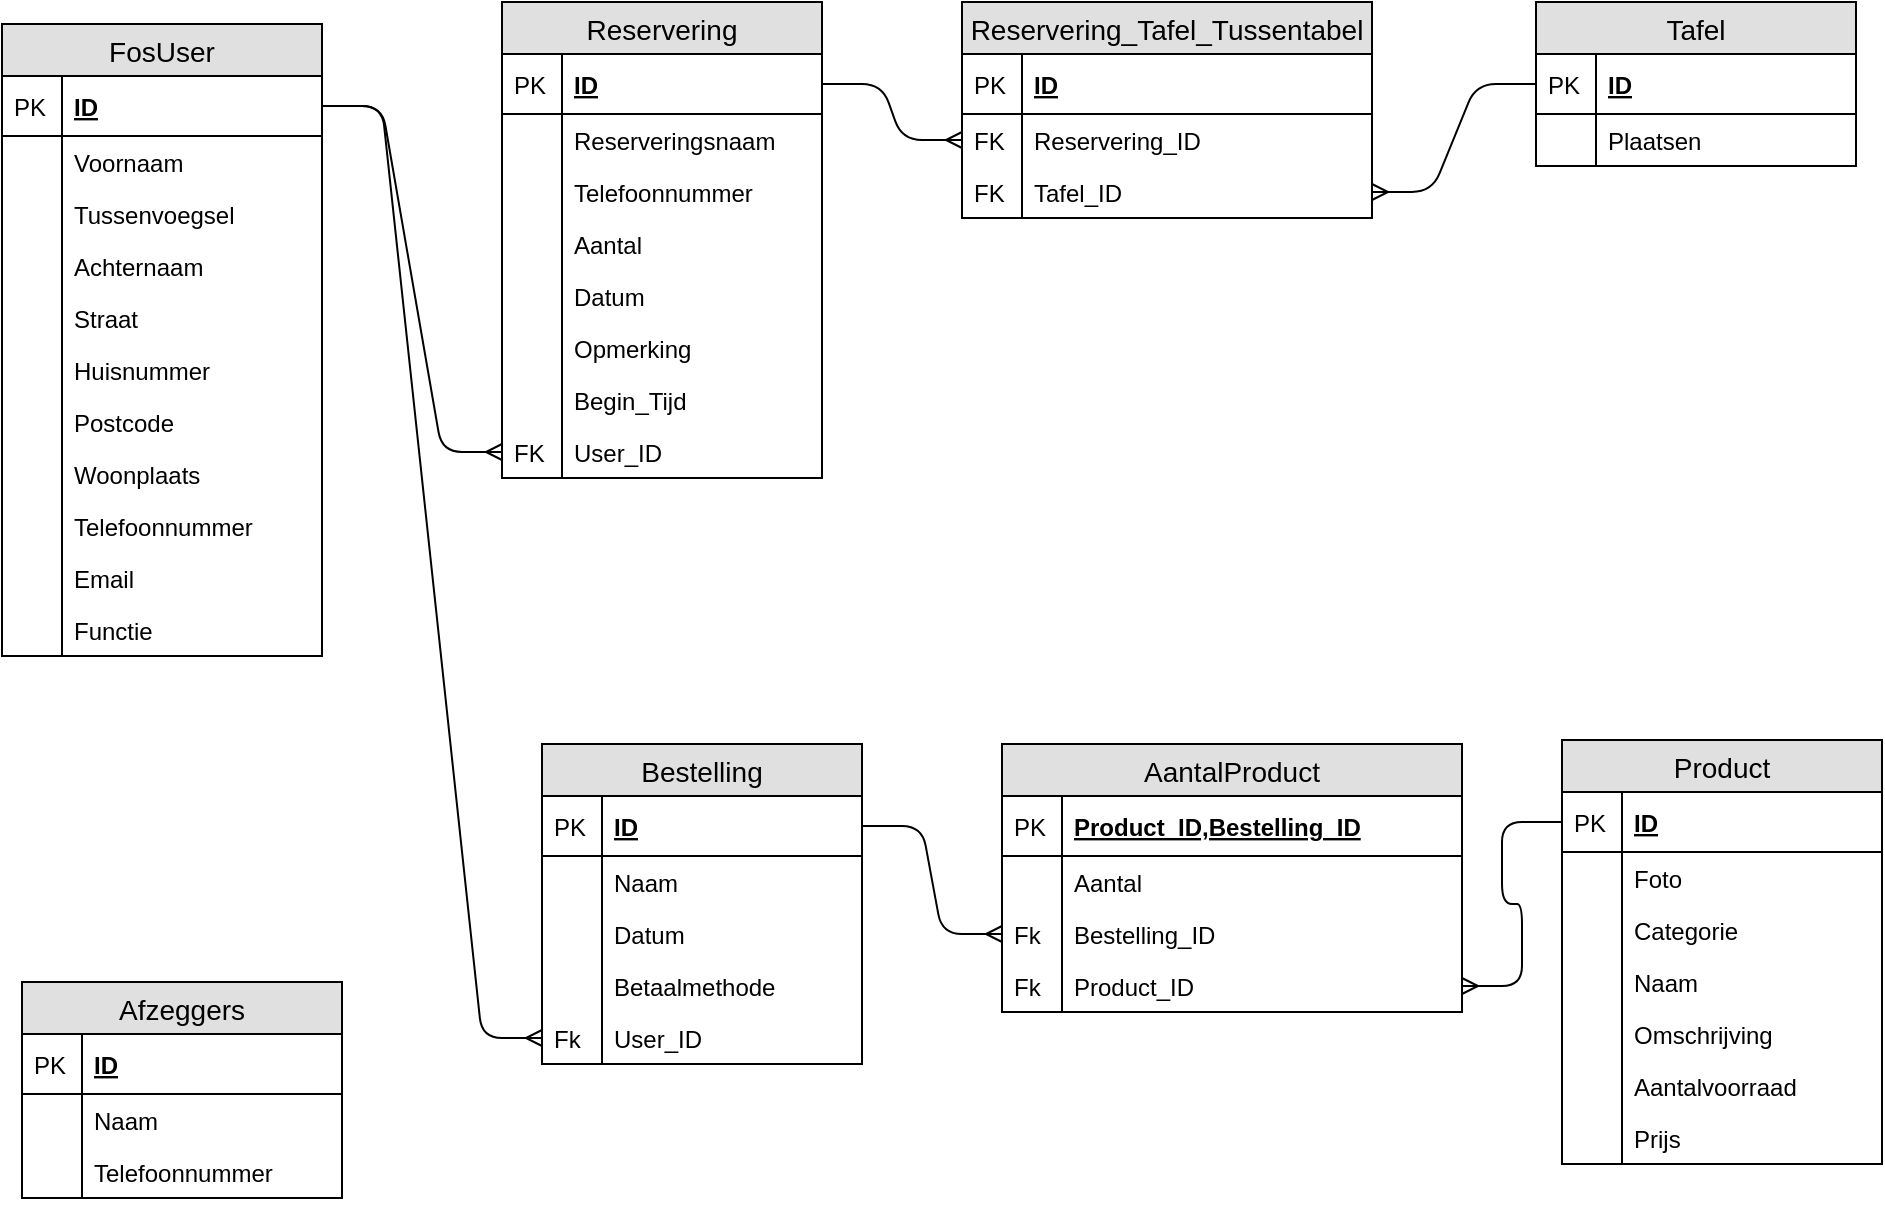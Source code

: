 <mxfile version="12.1.9" type="device" pages="1"><diagram id="hl3ETKQMFnc_oUl8N7eg" name="Page-1"><mxGraphModel dx="1422" dy="713" grid="1" gridSize="10" guides="1" tooltips="1" connect="1" arrows="1" fold="1" page="1" pageScale="1" pageWidth="827" pageHeight="1169" math="0" shadow="0"><root><mxCell id="0"/><mxCell id="1" parent="0"/><mxCell id="0iCzsdy9Hvon8JT16Tzr-1" value="FosUser" style="swimlane;fontStyle=0;childLayout=stackLayout;horizontal=1;startSize=26;fillColor=#e0e0e0;horizontalStack=0;resizeParent=1;resizeParentMax=0;resizeLast=0;collapsible=1;marginBottom=0;swimlaneFillColor=#ffffff;align=center;fontSize=14;" parent="1" vertex="1"><mxGeometry x="60" y="40" width="160" height="316" as="geometry"/></mxCell><mxCell id="0iCzsdy9Hvon8JT16Tzr-2" value="ID" style="shape=partialRectangle;top=0;left=0;right=0;bottom=1;align=left;verticalAlign=middle;fillColor=none;spacingLeft=34;spacingRight=4;overflow=hidden;rotatable=0;points=[[0,0.5],[1,0.5]];portConstraint=eastwest;dropTarget=0;fontStyle=5;fontSize=12;" parent="0iCzsdy9Hvon8JT16Tzr-1" vertex="1"><mxGeometry y="26" width="160" height="30" as="geometry"/></mxCell><mxCell id="0iCzsdy9Hvon8JT16Tzr-3" value="PK" style="shape=partialRectangle;top=0;left=0;bottom=0;fillColor=none;align=left;verticalAlign=middle;spacingLeft=4;spacingRight=4;overflow=hidden;rotatable=0;points=[];portConstraint=eastwest;part=1;fontSize=12;" parent="0iCzsdy9Hvon8JT16Tzr-2" vertex="1" connectable="0"><mxGeometry width="30" height="30" as="geometry"/></mxCell><mxCell id="0iCzsdy9Hvon8JT16Tzr-4" value="Voornaam" style="shape=partialRectangle;top=0;left=0;right=0;bottom=0;align=left;verticalAlign=top;fillColor=none;spacingLeft=34;spacingRight=4;overflow=hidden;rotatable=0;points=[[0,0.5],[1,0.5]];portConstraint=eastwest;dropTarget=0;fontSize=12;" parent="0iCzsdy9Hvon8JT16Tzr-1" vertex="1"><mxGeometry y="56" width="160" height="26" as="geometry"/></mxCell><mxCell id="0iCzsdy9Hvon8JT16Tzr-5" value="" style="shape=partialRectangle;top=0;left=0;bottom=0;fillColor=none;align=left;verticalAlign=top;spacingLeft=4;spacingRight=4;overflow=hidden;rotatable=0;points=[];portConstraint=eastwest;part=1;fontSize=12;" parent="0iCzsdy9Hvon8JT16Tzr-4" vertex="1" connectable="0"><mxGeometry width="30" height="26" as="geometry"/></mxCell><mxCell id="0iCzsdy9Hvon8JT16Tzr-6" value="Tussenvoegsel" style="shape=partialRectangle;top=0;left=0;right=0;bottom=0;align=left;verticalAlign=top;fillColor=none;spacingLeft=34;spacingRight=4;overflow=hidden;rotatable=0;points=[[0,0.5],[1,0.5]];portConstraint=eastwest;dropTarget=0;fontSize=12;" parent="0iCzsdy9Hvon8JT16Tzr-1" vertex="1"><mxGeometry y="82" width="160" height="26" as="geometry"/></mxCell><mxCell id="0iCzsdy9Hvon8JT16Tzr-7" value="" style="shape=partialRectangle;top=0;left=0;bottom=0;fillColor=none;align=left;verticalAlign=top;spacingLeft=4;spacingRight=4;overflow=hidden;rotatable=0;points=[];portConstraint=eastwest;part=1;fontSize=12;" parent="0iCzsdy9Hvon8JT16Tzr-6" vertex="1" connectable="0"><mxGeometry width="30" height="26" as="geometry"/></mxCell><mxCell id="0iCzsdy9Hvon8JT16Tzr-8" value="Achternaam" style="shape=partialRectangle;top=0;left=0;right=0;bottom=0;align=left;verticalAlign=top;fillColor=none;spacingLeft=34;spacingRight=4;overflow=hidden;rotatable=0;points=[[0,0.5],[1,0.5]];portConstraint=eastwest;dropTarget=0;fontSize=12;" parent="0iCzsdy9Hvon8JT16Tzr-1" vertex="1"><mxGeometry y="108" width="160" height="26" as="geometry"/></mxCell><mxCell id="0iCzsdy9Hvon8JT16Tzr-9" value="" style="shape=partialRectangle;top=0;left=0;bottom=0;fillColor=none;align=left;verticalAlign=top;spacingLeft=4;spacingRight=4;overflow=hidden;rotatable=0;points=[];portConstraint=eastwest;part=1;fontSize=12;" parent="0iCzsdy9Hvon8JT16Tzr-8" vertex="1" connectable="0"><mxGeometry width="30" height="26" as="geometry"/></mxCell><mxCell id="0iCzsdy9Hvon8JT16Tzr-10" value="Straat" style="shape=partialRectangle;top=0;left=0;right=0;bottom=0;align=left;verticalAlign=top;fillColor=none;spacingLeft=34;spacingRight=4;overflow=hidden;rotatable=0;points=[[0,0.5],[1,0.5]];portConstraint=eastwest;dropTarget=0;fontSize=12;" parent="0iCzsdy9Hvon8JT16Tzr-1" vertex="1"><mxGeometry y="134" width="160" height="26" as="geometry"/></mxCell><mxCell id="0iCzsdy9Hvon8JT16Tzr-11" value="" style="shape=partialRectangle;top=0;left=0;bottom=0;fillColor=none;align=left;verticalAlign=top;spacingLeft=4;spacingRight=4;overflow=hidden;rotatable=0;points=[];portConstraint=eastwest;part=1;fontSize=12;" parent="0iCzsdy9Hvon8JT16Tzr-10" vertex="1" connectable="0"><mxGeometry width="30" height="26" as="geometry"/></mxCell><mxCell id="0iCzsdy9Hvon8JT16Tzr-12" value="Huisnummer" style="shape=partialRectangle;top=0;left=0;right=0;bottom=0;align=left;verticalAlign=top;fillColor=none;spacingLeft=34;spacingRight=4;overflow=hidden;rotatable=0;points=[[0,0.5],[1,0.5]];portConstraint=eastwest;dropTarget=0;fontSize=12;" parent="0iCzsdy9Hvon8JT16Tzr-1" vertex="1"><mxGeometry y="160" width="160" height="26" as="geometry"/></mxCell><mxCell id="0iCzsdy9Hvon8JT16Tzr-13" value="" style="shape=partialRectangle;top=0;left=0;bottom=0;fillColor=none;align=left;verticalAlign=top;spacingLeft=4;spacingRight=4;overflow=hidden;rotatable=0;points=[];portConstraint=eastwest;part=1;fontSize=12;" parent="0iCzsdy9Hvon8JT16Tzr-12" vertex="1" connectable="0"><mxGeometry width="30" height="26" as="geometry"/></mxCell><mxCell id="0iCzsdy9Hvon8JT16Tzr-14" value="Postcode" style="shape=partialRectangle;top=0;left=0;right=0;bottom=0;align=left;verticalAlign=top;fillColor=none;spacingLeft=34;spacingRight=4;overflow=hidden;rotatable=0;points=[[0,0.5],[1,0.5]];portConstraint=eastwest;dropTarget=0;fontSize=12;" parent="0iCzsdy9Hvon8JT16Tzr-1" vertex="1"><mxGeometry y="186" width="160" height="26" as="geometry"/></mxCell><mxCell id="0iCzsdy9Hvon8JT16Tzr-15" value="" style="shape=partialRectangle;top=0;left=0;bottom=0;fillColor=none;align=left;verticalAlign=top;spacingLeft=4;spacingRight=4;overflow=hidden;rotatable=0;points=[];portConstraint=eastwest;part=1;fontSize=12;" parent="0iCzsdy9Hvon8JT16Tzr-14" vertex="1" connectable="0"><mxGeometry width="30" height="26" as="geometry"/></mxCell><mxCell id="0iCzsdy9Hvon8JT16Tzr-16" value="Woonplaats" style="shape=partialRectangle;top=0;left=0;right=0;bottom=0;align=left;verticalAlign=top;fillColor=none;spacingLeft=34;spacingRight=4;overflow=hidden;rotatable=0;points=[[0,0.5],[1,0.5]];portConstraint=eastwest;dropTarget=0;fontSize=12;" parent="0iCzsdy9Hvon8JT16Tzr-1" vertex="1"><mxGeometry y="212" width="160" height="26" as="geometry"/></mxCell><mxCell id="0iCzsdy9Hvon8JT16Tzr-17" value="" style="shape=partialRectangle;top=0;left=0;bottom=0;fillColor=none;align=left;verticalAlign=top;spacingLeft=4;spacingRight=4;overflow=hidden;rotatable=0;points=[];portConstraint=eastwest;part=1;fontSize=12;" parent="0iCzsdy9Hvon8JT16Tzr-16" vertex="1" connectable="0"><mxGeometry width="30" height="26" as="geometry"/></mxCell><mxCell id="0iCzsdy9Hvon8JT16Tzr-18" value="Telefoonnummer" style="shape=partialRectangle;top=0;left=0;right=0;bottom=0;align=left;verticalAlign=top;fillColor=none;spacingLeft=34;spacingRight=4;overflow=hidden;rotatable=0;points=[[0,0.5],[1,0.5]];portConstraint=eastwest;dropTarget=0;fontSize=12;" parent="0iCzsdy9Hvon8JT16Tzr-1" vertex="1"><mxGeometry y="238" width="160" height="26" as="geometry"/></mxCell><mxCell id="0iCzsdy9Hvon8JT16Tzr-19" value="" style="shape=partialRectangle;top=0;left=0;bottom=0;fillColor=none;align=left;verticalAlign=top;spacingLeft=4;spacingRight=4;overflow=hidden;rotatable=0;points=[];portConstraint=eastwest;part=1;fontSize=12;" parent="0iCzsdy9Hvon8JT16Tzr-18" vertex="1" connectable="0"><mxGeometry width="30" height="26" as="geometry"/></mxCell><mxCell id="0iCzsdy9Hvon8JT16Tzr-20" value="Email" style="shape=partialRectangle;top=0;left=0;right=0;bottom=0;align=left;verticalAlign=top;fillColor=none;spacingLeft=34;spacingRight=4;overflow=hidden;rotatable=0;points=[[0,0.5],[1,0.5]];portConstraint=eastwest;dropTarget=0;fontSize=12;" parent="0iCzsdy9Hvon8JT16Tzr-1" vertex="1"><mxGeometry y="264" width="160" height="26" as="geometry"/></mxCell><mxCell id="0iCzsdy9Hvon8JT16Tzr-21" value="" style="shape=partialRectangle;top=0;left=0;bottom=0;fillColor=none;align=left;verticalAlign=top;spacingLeft=4;spacingRight=4;overflow=hidden;rotatable=0;points=[];portConstraint=eastwest;part=1;fontSize=12;" parent="0iCzsdy9Hvon8JT16Tzr-20" vertex="1" connectable="0"><mxGeometry width="30" height="26" as="geometry"/></mxCell><mxCell id="0iCzsdy9Hvon8JT16Tzr-22" value="Functie" style="shape=partialRectangle;top=0;left=0;right=0;bottom=0;align=left;verticalAlign=top;fillColor=none;spacingLeft=34;spacingRight=4;overflow=hidden;rotatable=0;points=[[0,0.5],[1,0.5]];portConstraint=eastwest;dropTarget=0;fontSize=12;" parent="0iCzsdy9Hvon8JT16Tzr-1" vertex="1"><mxGeometry y="290" width="160" height="26" as="geometry"/></mxCell><mxCell id="0iCzsdy9Hvon8JT16Tzr-23" value="" style="shape=partialRectangle;top=0;left=0;bottom=0;fillColor=none;align=left;verticalAlign=top;spacingLeft=4;spacingRight=4;overflow=hidden;rotatable=0;points=[];portConstraint=eastwest;part=1;fontSize=12;" parent="0iCzsdy9Hvon8JT16Tzr-22" vertex="1" connectable="0"><mxGeometry width="30" height="26" as="geometry"/></mxCell><mxCell id="0iCzsdy9Hvon8JT16Tzr-80" value="Bestelling" style="swimlane;fontStyle=0;childLayout=stackLayout;horizontal=1;startSize=26;fillColor=#e0e0e0;horizontalStack=0;resizeParent=1;resizeParentMax=0;resizeLast=0;collapsible=1;marginBottom=0;swimlaneFillColor=#ffffff;align=center;fontSize=14;" parent="1" vertex="1"><mxGeometry x="330" y="400" width="160" height="160" as="geometry"/></mxCell><mxCell id="0iCzsdy9Hvon8JT16Tzr-81" value="ID" style="shape=partialRectangle;top=0;left=0;right=0;bottom=1;align=left;verticalAlign=middle;fillColor=none;spacingLeft=34;spacingRight=4;overflow=hidden;rotatable=0;points=[[0,0.5],[1,0.5]];portConstraint=eastwest;dropTarget=0;fontStyle=5;fontSize=12;" parent="0iCzsdy9Hvon8JT16Tzr-80" vertex="1"><mxGeometry y="26" width="160" height="30" as="geometry"/></mxCell><mxCell id="0iCzsdy9Hvon8JT16Tzr-82" value="PK" style="shape=partialRectangle;top=0;left=0;bottom=0;fillColor=none;align=left;verticalAlign=middle;spacingLeft=4;spacingRight=4;overflow=hidden;rotatable=0;points=[];portConstraint=eastwest;part=1;fontSize=12;" parent="0iCzsdy9Hvon8JT16Tzr-81" vertex="1" connectable="0"><mxGeometry width="30" height="30" as="geometry"/></mxCell><mxCell id="0iCzsdy9Hvon8JT16Tzr-83" value="Naam" style="shape=partialRectangle;top=0;left=0;right=0;bottom=0;align=left;verticalAlign=top;fillColor=none;spacingLeft=34;spacingRight=4;overflow=hidden;rotatable=0;points=[[0,0.5],[1,0.5]];portConstraint=eastwest;dropTarget=0;fontSize=12;" parent="0iCzsdy9Hvon8JT16Tzr-80" vertex="1"><mxGeometry y="56" width="160" height="26" as="geometry"/></mxCell><mxCell id="0iCzsdy9Hvon8JT16Tzr-84" value="" style="shape=partialRectangle;top=0;left=0;bottom=0;fillColor=none;align=left;verticalAlign=top;spacingLeft=4;spacingRight=4;overflow=hidden;rotatable=0;points=[];portConstraint=eastwest;part=1;fontSize=12;" parent="0iCzsdy9Hvon8JT16Tzr-83" vertex="1" connectable="0"><mxGeometry width="30" height="26" as="geometry"/></mxCell><mxCell id="0iCzsdy9Hvon8JT16Tzr-85" value="Datum" style="shape=partialRectangle;top=0;left=0;right=0;bottom=0;align=left;verticalAlign=top;fillColor=none;spacingLeft=34;spacingRight=4;overflow=hidden;rotatable=0;points=[[0,0.5],[1,0.5]];portConstraint=eastwest;dropTarget=0;fontSize=12;" parent="0iCzsdy9Hvon8JT16Tzr-80" vertex="1"><mxGeometry y="82" width="160" height="26" as="geometry"/></mxCell><mxCell id="0iCzsdy9Hvon8JT16Tzr-86" value="" style="shape=partialRectangle;top=0;left=0;bottom=0;fillColor=none;align=left;verticalAlign=top;spacingLeft=4;spacingRight=4;overflow=hidden;rotatable=0;points=[];portConstraint=eastwest;part=1;fontSize=12;" parent="0iCzsdy9Hvon8JT16Tzr-85" vertex="1" connectable="0"><mxGeometry width="30" height="26" as="geometry"/></mxCell><mxCell id="0iCzsdy9Hvon8JT16Tzr-177" value="Betaalmethode" style="shape=partialRectangle;top=0;left=0;right=0;bottom=0;align=left;verticalAlign=top;fillColor=none;spacingLeft=34;spacingRight=4;overflow=hidden;rotatable=0;points=[[0,0.5],[1,0.5]];portConstraint=eastwest;dropTarget=0;fontSize=12;" parent="0iCzsdy9Hvon8JT16Tzr-80" vertex="1"><mxGeometry y="108" width="160" height="26" as="geometry"/></mxCell><mxCell id="0iCzsdy9Hvon8JT16Tzr-178" value="" style="shape=partialRectangle;top=0;left=0;bottom=0;fillColor=none;align=left;verticalAlign=top;spacingLeft=4;spacingRight=4;overflow=hidden;rotatable=0;points=[];portConstraint=eastwest;part=1;fontSize=12;" parent="0iCzsdy9Hvon8JT16Tzr-177" vertex="1" connectable="0"><mxGeometry width="30" height="26" as="geometry"/></mxCell><mxCell id="0iCzsdy9Hvon8JT16Tzr-87" value="User_ID" style="shape=partialRectangle;top=0;left=0;right=0;bottom=0;align=left;verticalAlign=top;fillColor=none;spacingLeft=34;spacingRight=4;overflow=hidden;rotatable=0;points=[[0,0.5],[1,0.5]];portConstraint=eastwest;dropTarget=0;fontSize=12;" parent="0iCzsdy9Hvon8JT16Tzr-80" vertex="1"><mxGeometry y="134" width="160" height="26" as="geometry"/></mxCell><mxCell id="0iCzsdy9Hvon8JT16Tzr-88" value="Fk" style="shape=partialRectangle;top=0;left=0;bottom=0;fillColor=none;align=left;verticalAlign=top;spacingLeft=4;spacingRight=4;overflow=hidden;rotatable=0;points=[];portConstraint=eastwest;part=1;fontSize=12;" parent="0iCzsdy9Hvon8JT16Tzr-87" vertex="1" connectable="0"><mxGeometry width="30" height="26" as="geometry"/></mxCell><mxCell id="0iCzsdy9Hvon8JT16Tzr-93" value="Reservering" style="swimlane;fontStyle=0;childLayout=stackLayout;horizontal=1;startSize=26;fillColor=#e0e0e0;horizontalStack=0;resizeParent=1;resizeParentMax=0;resizeLast=0;collapsible=1;marginBottom=0;swimlaneFillColor=#ffffff;align=center;fontSize=14;" parent="1" vertex="1"><mxGeometry x="310" y="29" width="160" height="238" as="geometry"/></mxCell><mxCell id="0iCzsdy9Hvon8JT16Tzr-94" value="ID" style="shape=partialRectangle;top=0;left=0;right=0;bottom=1;align=left;verticalAlign=middle;fillColor=none;spacingLeft=34;spacingRight=4;overflow=hidden;rotatable=0;points=[[0,0.5],[1,0.5]];portConstraint=eastwest;dropTarget=0;fontStyle=5;fontSize=12;" parent="0iCzsdy9Hvon8JT16Tzr-93" vertex="1"><mxGeometry y="26" width="160" height="30" as="geometry"/></mxCell><mxCell id="0iCzsdy9Hvon8JT16Tzr-95" value="PK" style="shape=partialRectangle;top=0;left=0;bottom=0;fillColor=none;align=left;verticalAlign=middle;spacingLeft=4;spacingRight=4;overflow=hidden;rotatable=0;points=[];portConstraint=eastwest;part=1;fontSize=12;" parent="0iCzsdy9Hvon8JT16Tzr-94" vertex="1" connectable="0"><mxGeometry width="30" height="30" as="geometry"/></mxCell><mxCell id="0iCzsdy9Hvon8JT16Tzr-96" value="Reserveringsnaam" style="shape=partialRectangle;top=0;left=0;right=0;bottom=0;align=left;verticalAlign=top;fillColor=none;spacingLeft=34;spacingRight=4;overflow=hidden;rotatable=0;points=[[0,0.5],[1,0.5]];portConstraint=eastwest;dropTarget=0;fontSize=12;" parent="0iCzsdy9Hvon8JT16Tzr-93" vertex="1"><mxGeometry y="56" width="160" height="26" as="geometry"/></mxCell><mxCell id="0iCzsdy9Hvon8JT16Tzr-97" value="" style="shape=partialRectangle;top=0;left=0;bottom=0;fillColor=none;align=left;verticalAlign=top;spacingLeft=4;spacingRight=4;overflow=hidden;rotatable=0;points=[];portConstraint=eastwest;part=1;fontSize=12;" parent="0iCzsdy9Hvon8JT16Tzr-96" vertex="1" connectable="0"><mxGeometry width="30" height="26" as="geometry"/></mxCell><mxCell id="VMaY3PfmlZ7DtYV8_K7K-1" value="Telefoonnummer" style="shape=partialRectangle;top=0;left=0;right=0;bottom=0;align=left;verticalAlign=top;fillColor=none;spacingLeft=34;spacingRight=4;overflow=hidden;rotatable=0;points=[[0,0.5],[1,0.5]];portConstraint=eastwest;dropTarget=0;fontSize=12;" vertex="1" parent="0iCzsdy9Hvon8JT16Tzr-93"><mxGeometry y="82" width="160" height="26" as="geometry"/></mxCell><mxCell id="VMaY3PfmlZ7DtYV8_K7K-2" value="" style="shape=partialRectangle;top=0;left=0;bottom=0;fillColor=none;align=left;verticalAlign=top;spacingLeft=4;spacingRight=4;overflow=hidden;rotatable=0;points=[];portConstraint=eastwest;part=1;fontSize=12;" vertex="1" connectable="0" parent="VMaY3PfmlZ7DtYV8_K7K-1"><mxGeometry width="30" height="26" as="geometry"/></mxCell><mxCell id="0iCzsdy9Hvon8JT16Tzr-173" value="Aantal" style="shape=partialRectangle;top=0;left=0;right=0;bottom=0;align=left;verticalAlign=top;fillColor=none;spacingLeft=34;spacingRight=4;overflow=hidden;rotatable=0;points=[[0,0.5],[1,0.5]];portConstraint=eastwest;dropTarget=0;fontSize=12;" parent="0iCzsdy9Hvon8JT16Tzr-93" vertex="1"><mxGeometry y="108" width="160" height="26" as="geometry"/></mxCell><mxCell id="0iCzsdy9Hvon8JT16Tzr-174" value="" style="shape=partialRectangle;top=0;left=0;bottom=0;fillColor=none;align=left;verticalAlign=top;spacingLeft=4;spacingRight=4;overflow=hidden;rotatable=0;points=[];portConstraint=eastwest;part=1;fontSize=12;" parent="0iCzsdy9Hvon8JT16Tzr-173" vertex="1" connectable="0"><mxGeometry width="30" height="26" as="geometry"/></mxCell><mxCell id="0iCzsdy9Hvon8JT16Tzr-171" value="Datum" style="shape=partialRectangle;top=0;left=0;right=0;bottom=0;align=left;verticalAlign=top;fillColor=none;spacingLeft=34;spacingRight=4;overflow=hidden;rotatable=0;points=[[0,0.5],[1,0.5]];portConstraint=eastwest;dropTarget=0;fontSize=12;" parent="0iCzsdy9Hvon8JT16Tzr-93" vertex="1"><mxGeometry y="134" width="160" height="26" as="geometry"/></mxCell><mxCell id="0iCzsdy9Hvon8JT16Tzr-172" value="" style="shape=partialRectangle;top=0;left=0;bottom=0;fillColor=none;align=left;verticalAlign=top;spacingLeft=4;spacingRight=4;overflow=hidden;rotatable=0;points=[];portConstraint=eastwest;part=1;fontSize=12;" parent="0iCzsdy9Hvon8JT16Tzr-171" vertex="1" connectable="0"><mxGeometry width="30" height="26" as="geometry"/></mxCell><mxCell id="0iCzsdy9Hvon8JT16Tzr-175" value="Opmerking" style="shape=partialRectangle;top=0;left=0;right=0;bottom=0;align=left;verticalAlign=top;fillColor=none;spacingLeft=34;spacingRight=4;overflow=hidden;rotatable=0;points=[[0,0.5],[1,0.5]];portConstraint=eastwest;dropTarget=0;fontSize=12;" parent="0iCzsdy9Hvon8JT16Tzr-93" vertex="1"><mxGeometry y="160" width="160" height="26" as="geometry"/></mxCell><mxCell id="0iCzsdy9Hvon8JT16Tzr-176" value="" style="shape=partialRectangle;top=0;left=0;bottom=0;fillColor=none;align=left;verticalAlign=top;spacingLeft=4;spacingRight=4;overflow=hidden;rotatable=0;points=[];portConstraint=eastwest;part=1;fontSize=12;" parent="0iCzsdy9Hvon8JT16Tzr-175" vertex="1" connectable="0"><mxGeometry width="30" height="26" as="geometry"/></mxCell><mxCell id="0iCzsdy9Hvon8JT16Tzr-98" value="Begin_Tijd" style="shape=partialRectangle;top=0;left=0;right=0;bottom=0;align=left;verticalAlign=top;fillColor=none;spacingLeft=34;spacingRight=4;overflow=hidden;rotatable=0;points=[[0,0.5],[1,0.5]];portConstraint=eastwest;dropTarget=0;fontSize=12;" parent="0iCzsdy9Hvon8JT16Tzr-93" vertex="1"><mxGeometry y="186" width="160" height="26" as="geometry"/></mxCell><mxCell id="0iCzsdy9Hvon8JT16Tzr-99" value="" style="shape=partialRectangle;top=0;left=0;bottom=0;fillColor=none;align=left;verticalAlign=top;spacingLeft=4;spacingRight=4;overflow=hidden;rotatable=0;points=[];portConstraint=eastwest;part=1;fontSize=12;" parent="0iCzsdy9Hvon8JT16Tzr-98" vertex="1" connectable="0"><mxGeometry width="30" height="26" as="geometry"/></mxCell><mxCell id="0iCzsdy9Hvon8JT16Tzr-100" value="User_ID" style="shape=partialRectangle;top=0;left=0;right=0;bottom=0;align=left;verticalAlign=top;fillColor=none;spacingLeft=34;spacingRight=4;overflow=hidden;rotatable=0;points=[[0,0.5],[1,0.5]];portConstraint=eastwest;dropTarget=0;fontSize=12;" parent="0iCzsdy9Hvon8JT16Tzr-93" vertex="1"><mxGeometry y="212" width="160" height="26" as="geometry"/></mxCell><mxCell id="0iCzsdy9Hvon8JT16Tzr-101" value="FK" style="shape=partialRectangle;top=0;left=0;bottom=0;fillColor=none;align=left;verticalAlign=top;spacingLeft=4;spacingRight=4;overflow=hidden;rotatable=0;points=[];portConstraint=eastwest;part=1;fontSize=12;" parent="0iCzsdy9Hvon8JT16Tzr-100" vertex="1" connectable="0"><mxGeometry width="30" height="26" as="geometry"/></mxCell><mxCell id="0iCzsdy9Hvon8JT16Tzr-104" value="Tafel" style="swimlane;fontStyle=0;childLayout=stackLayout;horizontal=1;startSize=26;fillColor=#e0e0e0;horizontalStack=0;resizeParent=1;resizeParentMax=0;resizeLast=0;collapsible=1;marginBottom=0;swimlaneFillColor=#ffffff;align=center;fontSize=14;" parent="1" vertex="1"><mxGeometry x="827" y="29" width="160" height="82" as="geometry"/></mxCell><mxCell id="0iCzsdy9Hvon8JT16Tzr-105" value="ID" style="shape=partialRectangle;top=0;left=0;right=0;bottom=1;align=left;verticalAlign=middle;fillColor=none;spacingLeft=34;spacingRight=4;overflow=hidden;rotatable=0;points=[[0,0.5],[1,0.5]];portConstraint=eastwest;dropTarget=0;fontStyle=5;fontSize=12;" parent="0iCzsdy9Hvon8JT16Tzr-104" vertex="1"><mxGeometry y="26" width="160" height="30" as="geometry"/></mxCell><mxCell id="0iCzsdy9Hvon8JT16Tzr-106" value="PK" style="shape=partialRectangle;top=0;left=0;bottom=0;fillColor=none;align=left;verticalAlign=middle;spacingLeft=4;spacingRight=4;overflow=hidden;rotatable=0;points=[];portConstraint=eastwest;part=1;fontSize=12;" parent="0iCzsdy9Hvon8JT16Tzr-105" vertex="1" connectable="0"><mxGeometry width="30" height="30" as="geometry"/></mxCell><mxCell id="0iCzsdy9Hvon8JT16Tzr-107" value="Plaatsen" style="shape=partialRectangle;top=0;left=0;right=0;bottom=0;align=left;verticalAlign=top;fillColor=none;spacingLeft=34;spacingRight=4;overflow=hidden;rotatable=0;points=[[0,0.5],[1,0.5]];portConstraint=eastwest;dropTarget=0;fontSize=12;" parent="0iCzsdy9Hvon8JT16Tzr-104" vertex="1"><mxGeometry y="56" width="160" height="26" as="geometry"/></mxCell><mxCell id="0iCzsdy9Hvon8JT16Tzr-108" value="" style="shape=partialRectangle;top=0;left=0;bottom=0;fillColor=none;align=left;verticalAlign=top;spacingLeft=4;spacingRight=4;overflow=hidden;rotatable=0;points=[];portConstraint=eastwest;part=1;fontSize=12;" parent="0iCzsdy9Hvon8JT16Tzr-107" vertex="1" connectable="0"><mxGeometry width="30" height="26" as="geometry"/></mxCell><mxCell id="0iCzsdy9Hvon8JT16Tzr-115" value="Product" style="swimlane;fontStyle=0;childLayout=stackLayout;horizontal=1;startSize=26;fillColor=#e0e0e0;horizontalStack=0;resizeParent=1;resizeParentMax=0;resizeLast=0;collapsible=1;marginBottom=0;swimlaneFillColor=#ffffff;align=center;fontSize=14;" parent="1" vertex="1"><mxGeometry x="840" y="398" width="160" height="212" as="geometry"/></mxCell><mxCell id="0iCzsdy9Hvon8JT16Tzr-116" value="ID" style="shape=partialRectangle;top=0;left=0;right=0;bottom=1;align=left;verticalAlign=middle;fillColor=none;spacingLeft=34;spacingRight=4;overflow=hidden;rotatable=0;points=[[0,0.5],[1,0.5]];portConstraint=eastwest;dropTarget=0;fontStyle=5;fontSize=12;" parent="0iCzsdy9Hvon8JT16Tzr-115" vertex="1"><mxGeometry y="26" width="160" height="30" as="geometry"/></mxCell><mxCell id="0iCzsdy9Hvon8JT16Tzr-117" value="PK" style="shape=partialRectangle;top=0;left=0;bottom=0;fillColor=none;align=left;verticalAlign=middle;spacingLeft=4;spacingRight=4;overflow=hidden;rotatable=0;points=[];portConstraint=eastwest;part=1;fontSize=12;" parent="0iCzsdy9Hvon8JT16Tzr-116" vertex="1" connectable="0"><mxGeometry width="30" height="30" as="geometry"/></mxCell><mxCell id="0iCzsdy9Hvon8JT16Tzr-118" value="Foto" style="shape=partialRectangle;top=0;left=0;right=0;bottom=0;align=left;verticalAlign=top;fillColor=none;spacingLeft=34;spacingRight=4;overflow=hidden;rotatable=0;points=[[0,0.5],[1,0.5]];portConstraint=eastwest;dropTarget=0;fontSize=12;" parent="0iCzsdy9Hvon8JT16Tzr-115" vertex="1"><mxGeometry y="56" width="160" height="26" as="geometry"/></mxCell><mxCell id="0iCzsdy9Hvon8JT16Tzr-119" value="" style="shape=partialRectangle;top=0;left=0;bottom=0;fillColor=none;align=left;verticalAlign=top;spacingLeft=4;spacingRight=4;overflow=hidden;rotatable=0;points=[];portConstraint=eastwest;part=1;fontSize=12;" parent="0iCzsdy9Hvon8JT16Tzr-118" vertex="1" connectable="0"><mxGeometry width="30" height="26" as="geometry"/></mxCell><mxCell id="VMaY3PfmlZ7DtYV8_K7K-5" value="Categorie" style="shape=partialRectangle;top=0;left=0;right=0;bottom=0;align=left;verticalAlign=top;fillColor=none;spacingLeft=34;spacingRight=4;overflow=hidden;rotatable=0;points=[[0,0.5],[1,0.5]];portConstraint=eastwest;dropTarget=0;fontSize=12;" vertex="1" parent="0iCzsdy9Hvon8JT16Tzr-115"><mxGeometry y="82" width="160" height="26" as="geometry"/></mxCell><mxCell id="VMaY3PfmlZ7DtYV8_K7K-6" value="" style="shape=partialRectangle;top=0;left=0;bottom=0;fillColor=none;align=left;verticalAlign=top;spacingLeft=4;spacingRight=4;overflow=hidden;rotatable=0;points=[];portConstraint=eastwest;part=1;fontSize=12;" vertex="1" connectable="0" parent="VMaY3PfmlZ7DtYV8_K7K-5"><mxGeometry width="30" height="26" as="geometry"/></mxCell><mxCell id="0iCzsdy9Hvon8JT16Tzr-120" value="Naam" style="shape=partialRectangle;top=0;left=0;right=0;bottom=0;align=left;verticalAlign=top;fillColor=none;spacingLeft=34;spacingRight=4;overflow=hidden;rotatable=0;points=[[0,0.5],[1,0.5]];portConstraint=eastwest;dropTarget=0;fontSize=12;" parent="0iCzsdy9Hvon8JT16Tzr-115" vertex="1"><mxGeometry y="108" width="160" height="26" as="geometry"/></mxCell><mxCell id="0iCzsdy9Hvon8JT16Tzr-121" value="" style="shape=partialRectangle;top=0;left=0;bottom=0;fillColor=none;align=left;verticalAlign=top;spacingLeft=4;spacingRight=4;overflow=hidden;rotatable=0;points=[];portConstraint=eastwest;part=1;fontSize=12;" parent="0iCzsdy9Hvon8JT16Tzr-120" vertex="1" connectable="0"><mxGeometry width="30" height="26" as="geometry"/></mxCell><mxCell id="0iCzsdy9Hvon8JT16Tzr-122" value="Omschrijving" style="shape=partialRectangle;top=0;left=0;right=0;bottom=0;align=left;verticalAlign=top;fillColor=none;spacingLeft=34;spacingRight=4;overflow=hidden;rotatable=0;points=[[0,0.5],[1,0.5]];portConstraint=eastwest;dropTarget=0;fontSize=12;" parent="0iCzsdy9Hvon8JT16Tzr-115" vertex="1"><mxGeometry y="134" width="160" height="26" as="geometry"/></mxCell><mxCell id="0iCzsdy9Hvon8JT16Tzr-123" value="" style="shape=partialRectangle;top=0;left=0;bottom=0;fillColor=none;align=left;verticalAlign=top;spacingLeft=4;spacingRight=4;overflow=hidden;rotatable=0;points=[];portConstraint=eastwest;part=1;fontSize=12;" parent="0iCzsdy9Hvon8JT16Tzr-122" vertex="1" connectable="0"><mxGeometry width="30" height="26" as="geometry"/></mxCell><mxCell id="VMaY3PfmlZ7DtYV8_K7K-3" value="Aantalvoorraad" style="shape=partialRectangle;top=0;left=0;right=0;bottom=0;align=left;verticalAlign=top;fillColor=none;spacingLeft=34;spacingRight=4;overflow=hidden;rotatable=0;points=[[0,0.5],[1,0.5]];portConstraint=eastwest;dropTarget=0;fontSize=12;" vertex="1" parent="0iCzsdy9Hvon8JT16Tzr-115"><mxGeometry y="160" width="160" height="26" as="geometry"/></mxCell><mxCell id="VMaY3PfmlZ7DtYV8_K7K-4" value="" style="shape=partialRectangle;top=0;left=0;bottom=0;fillColor=none;align=left;verticalAlign=top;spacingLeft=4;spacingRight=4;overflow=hidden;rotatable=0;points=[];portConstraint=eastwest;part=1;fontSize=12;" vertex="1" connectable="0" parent="VMaY3PfmlZ7DtYV8_K7K-3"><mxGeometry width="30" height="26" as="geometry"/></mxCell><mxCell id="0iCzsdy9Hvon8JT16Tzr-137" value="Prijs" style="shape=partialRectangle;top=0;left=0;right=0;bottom=0;align=left;verticalAlign=top;fillColor=none;spacingLeft=34;spacingRight=4;overflow=hidden;rotatable=0;points=[[0,0.5],[1,0.5]];portConstraint=eastwest;dropTarget=0;fontSize=12;" parent="0iCzsdy9Hvon8JT16Tzr-115" vertex="1"><mxGeometry y="186" width="160" height="26" as="geometry"/></mxCell><mxCell id="0iCzsdy9Hvon8JT16Tzr-138" value="" style="shape=partialRectangle;top=0;left=0;bottom=0;fillColor=none;align=left;verticalAlign=top;spacingLeft=4;spacingRight=4;overflow=hidden;rotatable=0;points=[];portConstraint=eastwest;part=1;fontSize=12;" parent="0iCzsdy9Hvon8JT16Tzr-137" vertex="1" connectable="0"><mxGeometry width="30" height="26" as="geometry"/></mxCell><mxCell id="0iCzsdy9Hvon8JT16Tzr-139" value="AantalProduct" style="swimlane;fontStyle=0;childLayout=stackLayout;horizontal=1;startSize=26;fillColor=#e0e0e0;horizontalStack=0;resizeParent=1;resizeParentMax=0;resizeLast=0;collapsible=1;marginBottom=0;swimlaneFillColor=#ffffff;align=center;fontSize=14;" parent="1" vertex="1"><mxGeometry x="560" y="400" width="230" height="134" as="geometry"/></mxCell><mxCell id="0iCzsdy9Hvon8JT16Tzr-140" value="Product_ID,Bestelling_ID" style="shape=partialRectangle;top=0;left=0;right=0;bottom=1;align=left;verticalAlign=middle;fillColor=none;spacingLeft=34;spacingRight=4;overflow=hidden;rotatable=0;points=[[0,0.5],[1,0.5]];portConstraint=eastwest;dropTarget=0;fontStyle=5;fontSize=12;" parent="0iCzsdy9Hvon8JT16Tzr-139" vertex="1"><mxGeometry y="26" width="230" height="30" as="geometry"/></mxCell><mxCell id="0iCzsdy9Hvon8JT16Tzr-141" value="PK" style="shape=partialRectangle;top=0;left=0;bottom=0;fillColor=none;align=left;verticalAlign=middle;spacingLeft=4;spacingRight=4;overflow=hidden;rotatable=0;points=[];portConstraint=eastwest;part=1;fontSize=12;" parent="0iCzsdy9Hvon8JT16Tzr-140" vertex="1" connectable="0"><mxGeometry width="30" height="30" as="geometry"/></mxCell><mxCell id="VMaY3PfmlZ7DtYV8_K7K-31" value="Aantal" style="shape=partialRectangle;top=0;left=0;right=0;bottom=0;align=left;verticalAlign=top;fillColor=none;spacingLeft=34;spacingRight=4;overflow=hidden;rotatable=0;points=[[0,0.5],[1,0.5]];portConstraint=eastwest;dropTarget=0;fontSize=12;" vertex="1" parent="0iCzsdy9Hvon8JT16Tzr-139"><mxGeometry y="56" width="230" height="26" as="geometry"/></mxCell><mxCell id="VMaY3PfmlZ7DtYV8_K7K-32" value="" style="shape=partialRectangle;top=0;left=0;bottom=0;fillColor=none;align=left;verticalAlign=top;spacingLeft=4;spacingRight=4;overflow=hidden;rotatable=0;points=[];portConstraint=eastwest;part=1;fontSize=12;" vertex="1" connectable="0" parent="VMaY3PfmlZ7DtYV8_K7K-31"><mxGeometry width="30" height="26" as="geometry"/></mxCell><mxCell id="0iCzsdy9Hvon8JT16Tzr-148" value="Bestelling_ID" style="shape=partialRectangle;top=0;left=0;right=0;bottom=0;align=left;verticalAlign=top;fillColor=none;spacingLeft=34;spacingRight=4;overflow=hidden;rotatable=0;points=[[0,0.5],[1,0.5]];portConstraint=eastwest;dropTarget=0;fontSize=12;" parent="0iCzsdy9Hvon8JT16Tzr-139" vertex="1"><mxGeometry y="82" width="230" height="26" as="geometry"/></mxCell><mxCell id="0iCzsdy9Hvon8JT16Tzr-149" value="Fk" style="shape=partialRectangle;top=0;left=0;bottom=0;fillColor=none;align=left;verticalAlign=top;spacingLeft=4;spacingRight=4;overflow=hidden;rotatable=0;points=[];portConstraint=eastwest;part=1;fontSize=12;" parent="0iCzsdy9Hvon8JT16Tzr-148" vertex="1" connectable="0"><mxGeometry width="30" height="26" as="geometry"/></mxCell><mxCell id="0iCzsdy9Hvon8JT16Tzr-150" value="Product_ID" style="shape=partialRectangle;top=0;left=0;right=0;bottom=0;align=left;verticalAlign=top;fillColor=none;spacingLeft=34;spacingRight=4;overflow=hidden;rotatable=0;points=[[0,0.5],[1,0.5]];portConstraint=eastwest;dropTarget=0;fontSize=12;" parent="0iCzsdy9Hvon8JT16Tzr-139" vertex="1"><mxGeometry y="108" width="230" height="26" as="geometry"/></mxCell><mxCell id="0iCzsdy9Hvon8JT16Tzr-151" value="Fk" style="shape=partialRectangle;top=0;left=0;bottom=0;fillColor=none;align=left;verticalAlign=top;spacingLeft=4;spacingRight=4;overflow=hidden;rotatable=0;points=[];portConstraint=eastwest;part=1;fontSize=12;" parent="0iCzsdy9Hvon8JT16Tzr-150" vertex="1" connectable="0"><mxGeometry width="30" height="26" as="geometry"/></mxCell><mxCell id="0iCzsdy9Hvon8JT16Tzr-152" value="Reservering_Tafel_Tussentabel" style="swimlane;fontStyle=0;childLayout=stackLayout;horizontal=1;startSize=26;fillColor=#e0e0e0;horizontalStack=0;resizeParent=1;resizeParentMax=0;resizeLast=0;collapsible=1;marginBottom=0;swimlaneFillColor=#ffffff;align=center;fontSize=14;" parent="1" vertex="1"><mxGeometry x="540" y="29" width="205" height="108" as="geometry"/></mxCell><mxCell id="0iCzsdy9Hvon8JT16Tzr-153" value="ID" style="shape=partialRectangle;top=0;left=0;right=0;bottom=1;align=left;verticalAlign=middle;fillColor=none;spacingLeft=34;spacingRight=4;overflow=hidden;rotatable=0;points=[[0,0.5],[1,0.5]];portConstraint=eastwest;dropTarget=0;fontStyle=5;fontSize=12;" parent="0iCzsdy9Hvon8JT16Tzr-152" vertex="1"><mxGeometry y="26" width="205" height="30" as="geometry"/></mxCell><mxCell id="0iCzsdy9Hvon8JT16Tzr-154" value="PK" style="shape=partialRectangle;top=0;left=0;bottom=0;fillColor=none;align=left;verticalAlign=middle;spacingLeft=4;spacingRight=4;overflow=hidden;rotatable=0;points=[];portConstraint=eastwest;part=1;fontSize=12;" parent="0iCzsdy9Hvon8JT16Tzr-153" vertex="1" connectable="0"><mxGeometry width="30" height="30" as="geometry"/></mxCell><mxCell id="0iCzsdy9Hvon8JT16Tzr-155" value="Reservering_ID" style="shape=partialRectangle;top=0;left=0;right=0;bottom=0;align=left;verticalAlign=top;fillColor=none;spacingLeft=34;spacingRight=4;overflow=hidden;rotatable=0;points=[[0,0.5],[1,0.5]];portConstraint=eastwest;dropTarget=0;fontSize=12;" parent="0iCzsdy9Hvon8JT16Tzr-152" vertex="1"><mxGeometry y="56" width="205" height="26" as="geometry"/></mxCell><mxCell id="0iCzsdy9Hvon8JT16Tzr-156" value="FK" style="shape=partialRectangle;top=0;left=0;bottom=0;fillColor=none;align=left;verticalAlign=top;spacingLeft=4;spacingRight=4;overflow=hidden;rotatable=0;points=[];portConstraint=eastwest;part=1;fontSize=12;" parent="0iCzsdy9Hvon8JT16Tzr-155" vertex="1" connectable="0"><mxGeometry width="30" height="26" as="geometry"/></mxCell><mxCell id="0iCzsdy9Hvon8JT16Tzr-157" value="Tafel_ID" style="shape=partialRectangle;top=0;left=0;right=0;bottom=0;align=left;verticalAlign=top;fillColor=none;spacingLeft=34;spacingRight=4;overflow=hidden;rotatable=0;points=[[0,0.5],[1,0.5]];portConstraint=eastwest;dropTarget=0;fontSize=12;" parent="0iCzsdy9Hvon8JT16Tzr-152" vertex="1"><mxGeometry y="82" width="205" height="26" as="geometry"/></mxCell><mxCell id="0iCzsdy9Hvon8JT16Tzr-158" value="FK" style="shape=partialRectangle;top=0;left=0;bottom=0;fillColor=none;align=left;verticalAlign=top;spacingLeft=4;spacingRight=4;overflow=hidden;rotatable=0;points=[];portConstraint=eastwest;part=1;fontSize=12;" parent="0iCzsdy9Hvon8JT16Tzr-157" vertex="1" connectable="0"><mxGeometry width="30" height="26" as="geometry"/></mxCell><mxCell id="0iCzsdy9Hvon8JT16Tzr-165" value="" style="edgeStyle=entityRelationEdgeStyle;fontSize=12;html=1;endArrow=ERmany;" parent="1" source="0iCzsdy9Hvon8JT16Tzr-2" target="0iCzsdy9Hvon8JT16Tzr-87" edge="1"><mxGeometry width="100" height="100" relative="1" as="geometry"><mxPoint x="250" y="480" as="sourcePoint"/><mxPoint x="350" y="380" as="targetPoint"/></mxGeometry></mxCell><mxCell id="0iCzsdy9Hvon8JT16Tzr-166" value="" style="edgeStyle=entityRelationEdgeStyle;fontSize=12;html=1;endArrow=ERmany;" parent="1" source="0iCzsdy9Hvon8JT16Tzr-2" target="0iCzsdy9Hvon8JT16Tzr-100" edge="1"><mxGeometry width="100" height="100" relative="1" as="geometry"><mxPoint x="290" y="91" as="sourcePoint"/><mxPoint x="330" y="371" as="targetPoint"/></mxGeometry></mxCell><mxCell id="0iCzsdy9Hvon8JT16Tzr-167" value="" style="edgeStyle=entityRelationEdgeStyle;fontSize=12;html=1;endArrow=ERmany;" parent="1" source="0iCzsdy9Hvon8JT16Tzr-94" target="0iCzsdy9Hvon8JT16Tzr-155" edge="1"><mxGeometry width="100" height="100" relative="1" as="geometry"><mxPoint x="300" y="101" as="sourcePoint"/><mxPoint x="540" y="160" as="targetPoint"/></mxGeometry></mxCell><mxCell id="0iCzsdy9Hvon8JT16Tzr-168" value="" style="edgeStyle=entityRelationEdgeStyle;fontSize=12;html=1;endArrow=ERmany;" parent="1" source="0iCzsdy9Hvon8JT16Tzr-81" target="0iCzsdy9Hvon8JT16Tzr-148" edge="1"><mxGeometry width="100" height="100" relative="1" as="geometry"><mxPoint x="310" y="111" as="sourcePoint"/><mxPoint x="350" y="391" as="targetPoint"/></mxGeometry></mxCell><mxCell id="0iCzsdy9Hvon8JT16Tzr-169" value="" style="edgeStyle=entityRelationEdgeStyle;fontSize=12;html=1;endArrow=ERmany;" parent="1" source="0iCzsdy9Hvon8JT16Tzr-116" target="0iCzsdy9Hvon8JT16Tzr-150" edge="1"><mxGeometry width="100" height="100" relative="1" as="geometry"><mxPoint x="320" y="121" as="sourcePoint"/><mxPoint x="360" y="401" as="targetPoint"/></mxGeometry></mxCell><mxCell id="0iCzsdy9Hvon8JT16Tzr-170" value="" style="edgeStyle=entityRelationEdgeStyle;fontSize=12;html=1;endArrow=ERmany;" parent="1" source="0iCzsdy9Hvon8JT16Tzr-105" target="0iCzsdy9Hvon8JT16Tzr-157" edge="1"><mxGeometry width="100" height="100" relative="1" as="geometry"><mxPoint x="840" y="291" as="sourcePoint"/><mxPoint x="760" y="345" as="targetPoint"/></mxGeometry></mxCell><mxCell id="VMaY3PfmlZ7DtYV8_K7K-7" value="Afzeggers" style="swimlane;fontStyle=0;childLayout=stackLayout;horizontal=1;startSize=26;fillColor=#e0e0e0;horizontalStack=0;resizeParent=1;resizeParentMax=0;resizeLast=0;collapsible=1;marginBottom=0;swimlaneFillColor=#ffffff;align=center;fontSize=14;" vertex="1" parent="1"><mxGeometry x="70" y="519" width="160" height="108" as="geometry"/></mxCell><mxCell id="VMaY3PfmlZ7DtYV8_K7K-8" value="ID" style="shape=partialRectangle;top=0;left=0;right=0;bottom=1;align=left;verticalAlign=middle;fillColor=none;spacingLeft=34;spacingRight=4;overflow=hidden;rotatable=0;points=[[0,0.5],[1,0.5]];portConstraint=eastwest;dropTarget=0;fontStyle=5;fontSize=12;" vertex="1" parent="VMaY3PfmlZ7DtYV8_K7K-7"><mxGeometry y="26" width="160" height="30" as="geometry"/></mxCell><mxCell id="VMaY3PfmlZ7DtYV8_K7K-9" value="PK" style="shape=partialRectangle;top=0;left=0;bottom=0;fillColor=none;align=left;verticalAlign=middle;spacingLeft=4;spacingRight=4;overflow=hidden;rotatable=0;points=[];portConstraint=eastwest;part=1;fontSize=12;" vertex="1" connectable="0" parent="VMaY3PfmlZ7DtYV8_K7K-8"><mxGeometry width="30" height="30" as="geometry"/></mxCell><mxCell id="VMaY3PfmlZ7DtYV8_K7K-10" value="Naam" style="shape=partialRectangle;top=0;left=0;right=0;bottom=0;align=left;verticalAlign=top;fillColor=none;spacingLeft=34;spacingRight=4;overflow=hidden;rotatable=0;points=[[0,0.5],[1,0.5]];portConstraint=eastwest;dropTarget=0;fontSize=12;" vertex="1" parent="VMaY3PfmlZ7DtYV8_K7K-7"><mxGeometry y="56" width="160" height="26" as="geometry"/></mxCell><mxCell id="VMaY3PfmlZ7DtYV8_K7K-11" value="" style="shape=partialRectangle;top=0;left=0;bottom=0;fillColor=none;align=left;verticalAlign=top;spacingLeft=4;spacingRight=4;overflow=hidden;rotatable=0;points=[];portConstraint=eastwest;part=1;fontSize=12;" vertex="1" connectable="0" parent="VMaY3PfmlZ7DtYV8_K7K-10"><mxGeometry width="30" height="26" as="geometry"/></mxCell><mxCell id="VMaY3PfmlZ7DtYV8_K7K-12" value="Telefoonnummer" style="shape=partialRectangle;top=0;left=0;right=0;bottom=0;align=left;verticalAlign=top;fillColor=none;spacingLeft=34;spacingRight=4;overflow=hidden;rotatable=0;points=[[0,0.5],[1,0.5]];portConstraint=eastwest;dropTarget=0;fontSize=12;" vertex="1" parent="VMaY3PfmlZ7DtYV8_K7K-7"><mxGeometry y="82" width="160" height="26" as="geometry"/></mxCell><mxCell id="VMaY3PfmlZ7DtYV8_K7K-13" value="" style="shape=partialRectangle;top=0;left=0;bottom=0;fillColor=none;align=left;verticalAlign=top;spacingLeft=4;spacingRight=4;overflow=hidden;rotatable=0;points=[];portConstraint=eastwest;part=1;fontSize=12;" vertex="1" connectable="0" parent="VMaY3PfmlZ7DtYV8_K7K-12"><mxGeometry width="30" height="26" as="geometry"/></mxCell></root></mxGraphModel></diagram></mxfile>